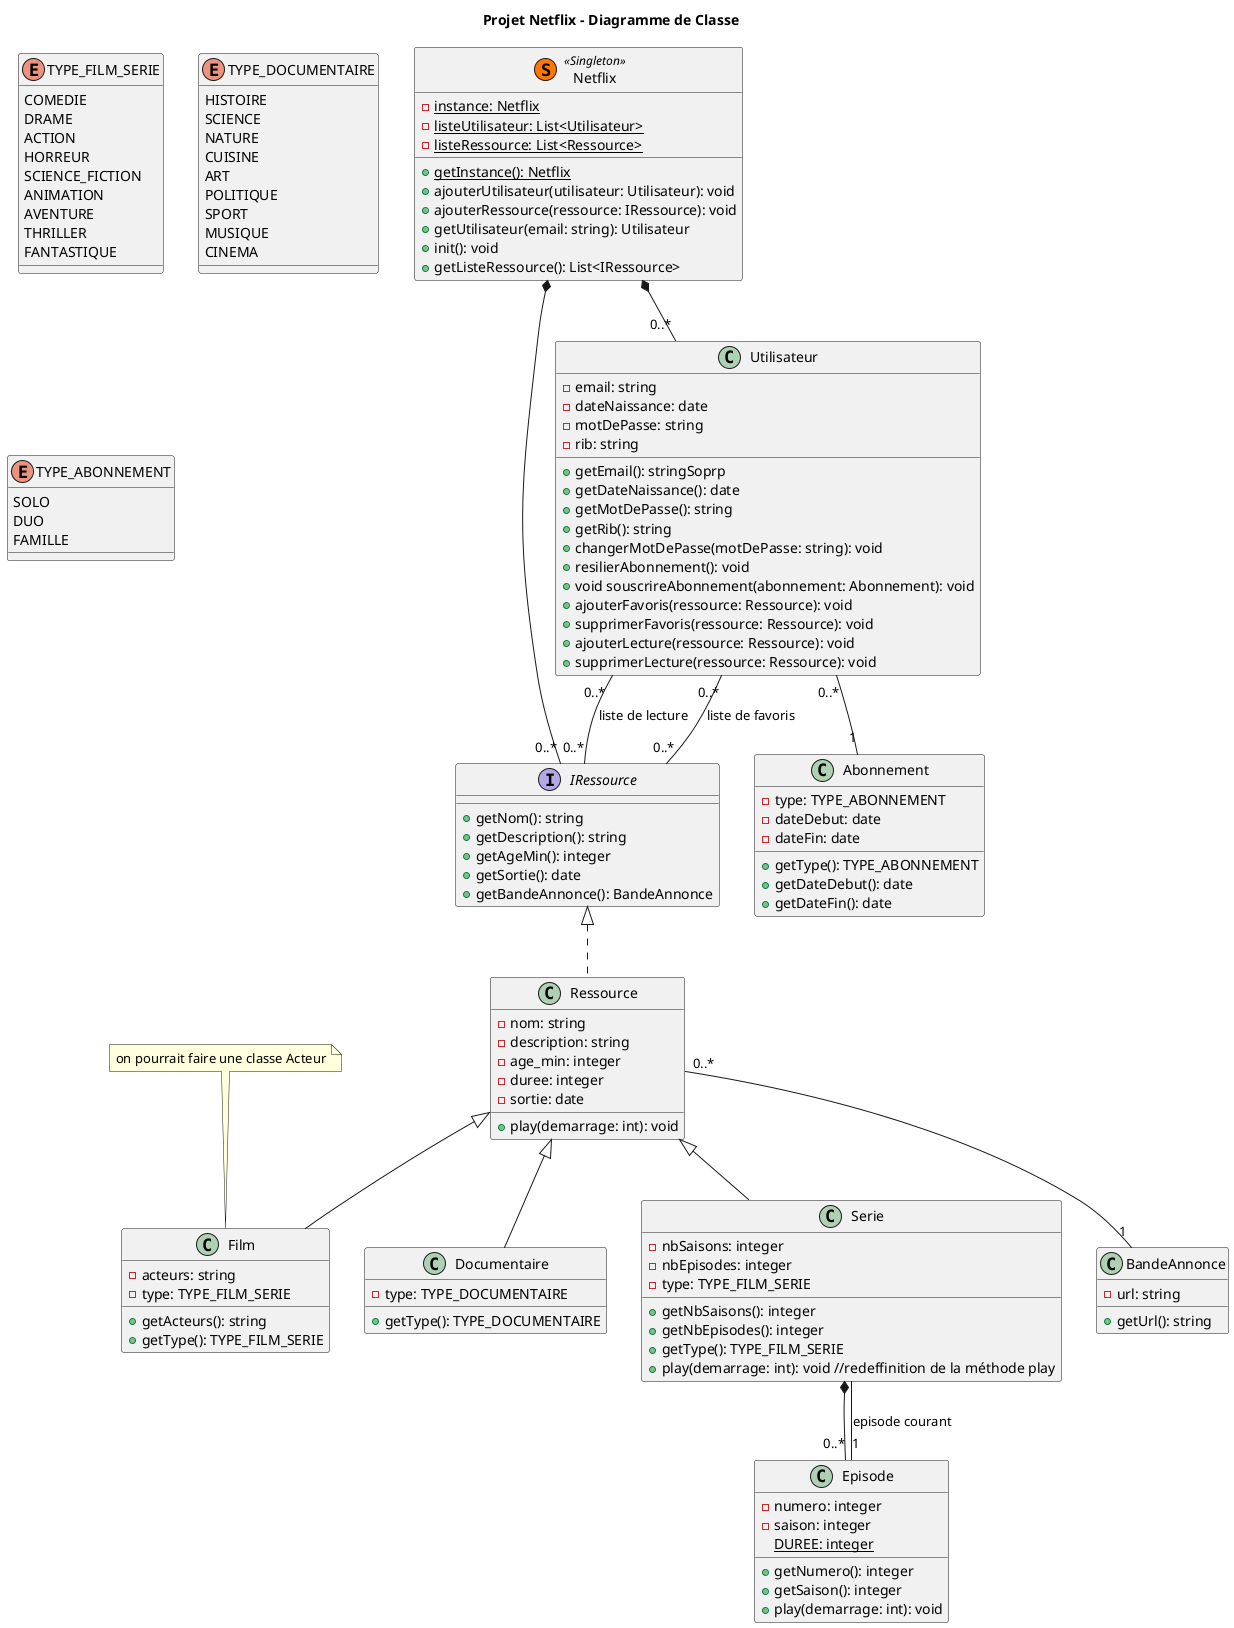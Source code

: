 @startuml

title Projet Netflix - Diagramme de Classe

class Netflix << (S,#FF7700) Singleton >>{
    {static} - instance: Netflix
    {static} - listeUtilisateur: List<Utilisateur>
    {static} - listeRessource: List<Ressource>
    {static} + getInstance(): Netflix
    + ajouterUtilisateur(utilisateur: Utilisateur): void
    + ajouterRessource(ressource: IRessource): void
    + getUtilisateur(email: string): Utilisateur
    + init(): void
    + getListeRessource(): List<IRessource>
}

Netflix *-- "0..*" Utilisateur
Netflix *-- "0..*" IRessource

/'
---- Définition des Ressources ----
'/

enum TYPE_FILM_SERIE {
    COMEDIE
    DRAME
    ACTION
    HORREUR
    SCIENCE_FICTION
    ANIMATION
    AVENTURE
    THRILLER
    FANTASTIQUE
}

enum TYPE_DOCUMENTAIRE{
    HISTOIRE
    SCIENCE
    NATURE
    CUISINE
    ART
    POLITIQUE
    SPORT
    MUSIQUE
    CINEMA
}

class BandeAnnonce{
    - url: string
    + getUrl(): string
}

interface IRessource{
    + getNom(): string
    + getDescription(): string
    + getAgeMin(): integer
    + getSortie(): date
    + getBandeAnnonce(): BandeAnnonce
}

note "on pourrait faire une classe Acteur" as acteur
acteur .. Film

abstract Ressource {
    - nom: string
    - description: string
    - age_min: integer
    - duree: integer
    - sortie: date
    + play(demarrage: int): void
}

Ressource "0..*" -- "1" BandeAnnonce
class Ressource implements IRessource

class Film{
    - acteurs: string
    - type: TYPE_FILM_SERIE
    + getActeurs(): string
    + getType(): TYPE_FILM_SERIE
}

class Documentaire{
    - type: TYPE_DOCUMENTAIRE
    + getType(): TYPE_DOCUMENTAIRE
}

class Serie{
    - nbSaisons: integer
    - nbEpisodes: integer
    - type: TYPE_FILM_SERIE
    + getNbSaisons(): integer
    + getNbEpisodes(): integer
    + getType(): TYPE_FILM_SERIE
    + play(demarrage: int): void //redeffinition de la méthode play
}

class Episode{
    - numero: integer
    - saison: integer
    {static} DUREE: integer
    + getNumero(): integer
    + getSaison(): integer
    + play(demarrage: int): void
}

Serie *-- "0..*" Episode
Serie -- "1" Episode : "episode courant"

class Film extends Ressource
class Documentaire extends Ressource
class Serie extends Ressource

/'
---- Définition des Utilisateurs ----
'/

enum TYPE_ABONNEMENT{
    SOLO
    DUO
    FAMILLE
}

class Abonnement{
    - type: TYPE_ABONNEMENT
    - dateDebut: date
    - dateFin: date
    + getType(): TYPE_ABONNEMENT
    + getDateDebut(): date
    + getDateFin(): date
}

class Utilisateur{
    - email: string
    - dateNaissance: date
    - motDePasse: string
    - rib: string
    + getEmail(): stringSoprp
    + getDateNaissance(): date
    + getMotDePasse(): string
    + getRib(): string
    + changerMotDePasse(motDePasse: string): void
    + resilierAbonnement(): void
    + void souscrireAbonnement(abonnement: Abonnement): void
    + ajouterFavoris(ressource: Ressource): void
    + supprimerFavoris(ressource: Ressource): void
    + ajouterLecture(ressource: Ressource): void
    + supprimerLecture(ressource: Ressource): void
}

Utilisateur "0..*" -- "0..*" IRessource : "liste de favoris"
Utilisateur "0..*" -- "0..*" IRessource : "liste de lecture"
Utilisateur "0..*" -- "1" Abonnement

@enduml
